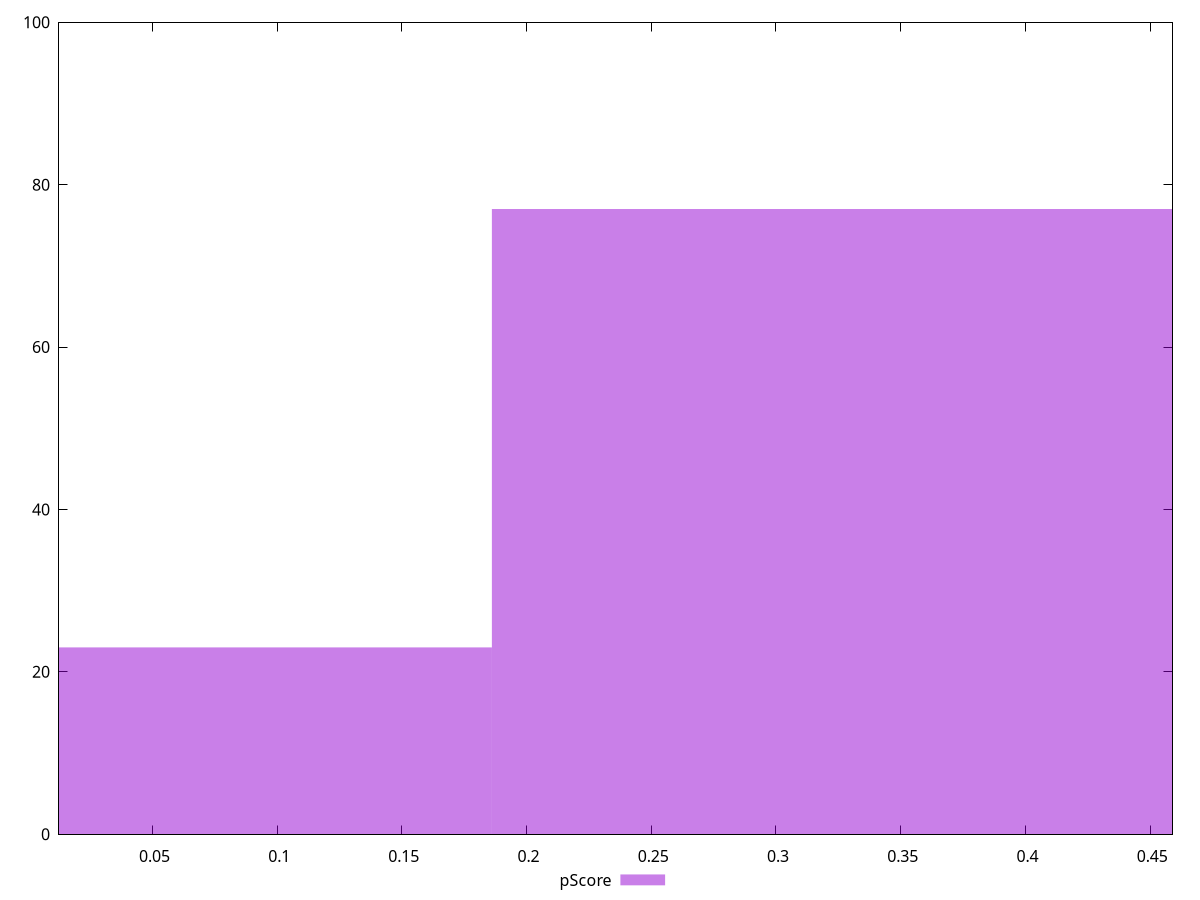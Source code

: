 reset

$pScore <<EOF
0.37217278101338536 77
0 23
EOF

set key outside below
set boxwidth 0.37217278101338536
set xrange [0.012532636230252525:0.4589695091728705]
set yrange [0:100]
set trange [0:100]
set style fill transparent solid 0.5 noborder
set terminal svg size 640, 490 enhanced background rgb 'white'
set output "report_00013_2021-02-09T12-04-24.940Z/first-cpu-idle/samples/pages/pScore/histogram.svg"

plot $pScore title "pScore" with boxes

reset

